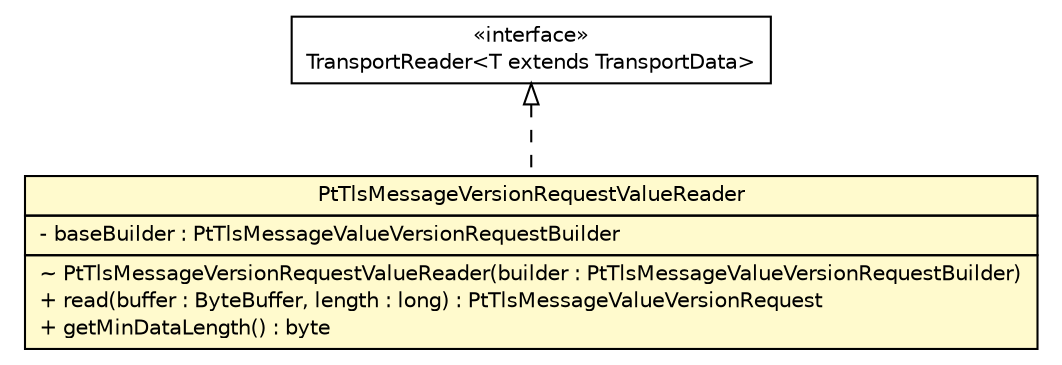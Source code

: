 #!/usr/local/bin/dot
#
# Class diagram 
# Generated by UMLGraph version R5_6 (http://www.umlgraph.org/)
#

digraph G {
	edge [fontname="Helvetica",fontsize=10,labelfontname="Helvetica",labelfontsize=10];
	node [fontname="Helvetica",fontsize=10,shape=plaintext];
	nodesep=0.25;
	ranksep=0.5;
	// de.hsbremen.tc.tnc.message.t.serialize.bytebuffer.TransportReader<T extends de.hsbremen.tc.tnc.message.t.TransportData>
	c154430 [label=<<table title="de.hsbremen.tc.tnc.message.t.serialize.bytebuffer.TransportReader" border="0" cellborder="1" cellspacing="0" cellpadding="2" port="p" href="../../../../../../../de/hsbremen/tc/tnc/message/t/serialize/bytebuffer/TransportReader.html">
		<tr><td><table border="0" cellspacing="0" cellpadding="1">
<tr><td align="center" balign="center"> &#171;interface&#187; </td></tr>
<tr><td align="center" balign="center"> TransportReader&lt;T extends TransportData&gt; </td></tr>
		</table></td></tr>
		</table>>, URL="../../../../../../../de/hsbremen/tc/tnc/message/t/serialize/bytebuffer/TransportReader.html", fontname="Helvetica", fontcolor="black", fontsize=10.0];
	// org.ietf.nea.pt.serialize.reader.bytebuffer.PtTlsMessageVersionRequestValueReader
	c154479 [label=<<table title="org.ietf.nea.pt.serialize.reader.bytebuffer.PtTlsMessageVersionRequestValueReader" border="0" cellborder="1" cellspacing="0" cellpadding="2" port="p" bgcolor="lemonChiffon" href="./PtTlsMessageVersionRequestValueReader.html">
		<tr><td><table border="0" cellspacing="0" cellpadding="1">
<tr><td align="center" balign="center"> PtTlsMessageVersionRequestValueReader </td></tr>
		</table></td></tr>
		<tr><td><table border="0" cellspacing="0" cellpadding="1">
<tr><td align="left" balign="left"> - baseBuilder : PtTlsMessageValueVersionRequestBuilder </td></tr>
		</table></td></tr>
		<tr><td><table border="0" cellspacing="0" cellpadding="1">
<tr><td align="left" balign="left"> ~ PtTlsMessageVersionRequestValueReader(builder : PtTlsMessageValueVersionRequestBuilder) </td></tr>
<tr><td align="left" balign="left"> + read(buffer : ByteBuffer, length : long) : PtTlsMessageValueVersionRequest </td></tr>
<tr><td align="left" balign="left"> + getMinDataLength() : byte </td></tr>
		</table></td></tr>
		</table>>, URL="./PtTlsMessageVersionRequestValueReader.html", fontname="Helvetica", fontcolor="black", fontsize=10.0];
	//org.ietf.nea.pt.serialize.reader.bytebuffer.PtTlsMessageVersionRequestValueReader implements de.hsbremen.tc.tnc.message.t.serialize.bytebuffer.TransportReader<T extends de.hsbremen.tc.tnc.message.t.TransportData>
	c154430:p -> c154479:p [dir=back,arrowtail=empty,style=dashed];
}

